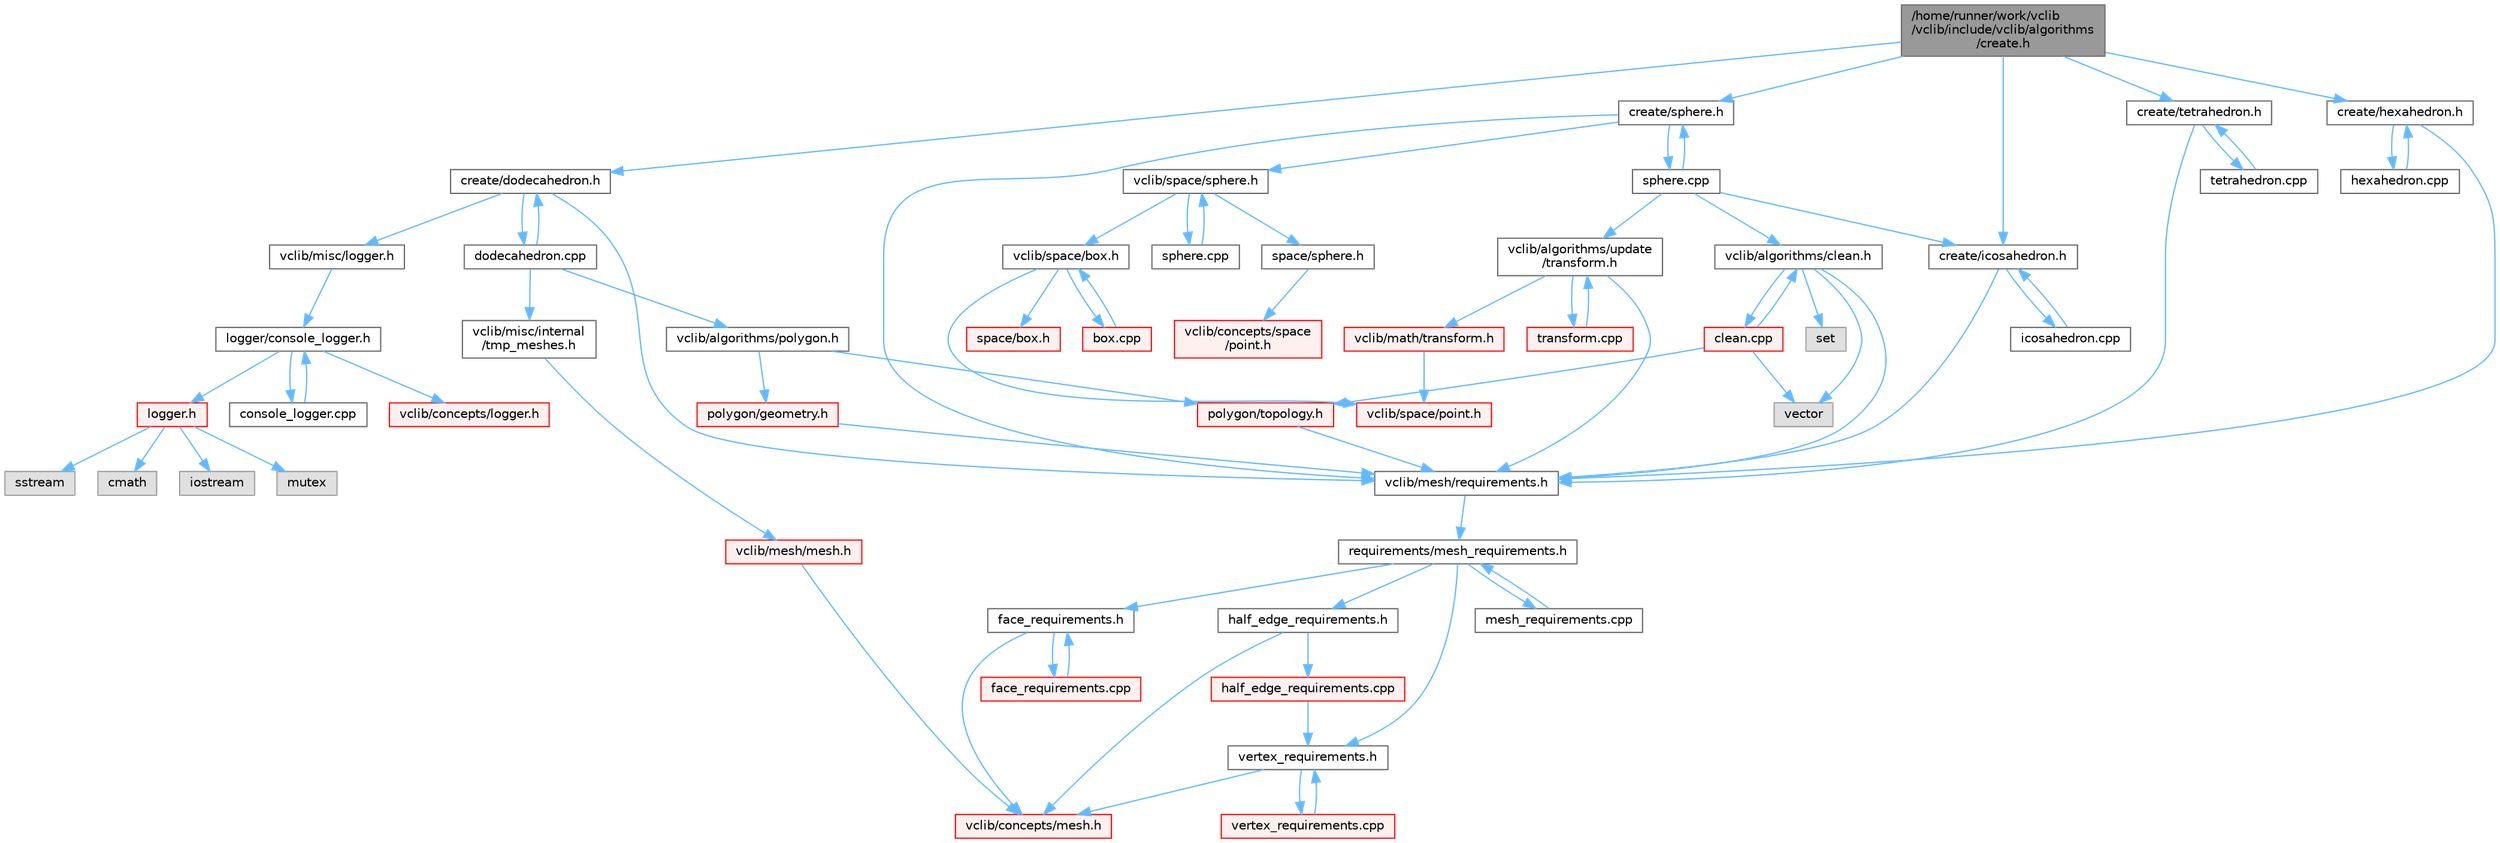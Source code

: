 digraph "/home/runner/work/vclib/vclib/include/vclib/algorithms/create.h"
{
 // LATEX_PDF_SIZE
  bgcolor="transparent";
  edge [fontname=Helvetica,fontsize=10,labelfontname=Helvetica,labelfontsize=10];
  node [fontname=Helvetica,fontsize=10,shape=box,height=0.2,width=0.4];
  Node1 [label="/home/runner/work/vclib\l/vclib/include/vclib/algorithms\l/create.h",height=0.2,width=0.4,color="gray40", fillcolor="grey60", style="filled", fontcolor="black",tooltip=" "];
  Node1 -> Node2 [color="steelblue1",style="solid"];
  Node2 [label="create/dodecahedron.h",height=0.2,width=0.4,color="grey40", fillcolor="white", style="filled",URL="$dodecahedron_8h.html",tooltip=" "];
  Node2 -> Node3 [color="steelblue1",style="solid"];
  Node3 [label="vclib/mesh/requirements.h",height=0.2,width=0.4,color="grey40", fillcolor="white", style="filled",URL="$requirements_8h.html",tooltip=" "];
  Node3 -> Node4 [color="steelblue1",style="solid"];
  Node4 [label="requirements/mesh_requirements.h",height=0.2,width=0.4,color="grey40", fillcolor="white", style="filled",URL="$mesh__requirements_8h.html",tooltip=" "];
  Node4 -> Node5 [color="steelblue1",style="solid"];
  Node5 [label="half_edge_requirements.h",height=0.2,width=0.4,color="grey40", fillcolor="white", style="filled",URL="$half__edge__requirements_8h.html",tooltip=" "];
  Node5 -> Node6 [color="steelblue1",style="solid"];
  Node6 [label="vclib/concepts/mesh.h",height=0.2,width=0.4,color="red", fillcolor="#FFF0F0", style="filled",URL="$concepts_2mesh_8h.html",tooltip=" "];
  Node5 -> Node72 [color="steelblue1",style="solid"];
  Node72 [label="half_edge_requirements.cpp",height=0.2,width=0.4,color="red", fillcolor="#FFF0F0", style="filled",URL="$half__edge__requirements_8cpp.html",tooltip=" "];
  Node72 -> Node73 [color="steelblue1",style="solid"];
  Node73 [label="vertex_requirements.h",height=0.2,width=0.4,color="grey40", fillcolor="white", style="filled",URL="$vertex__requirements_8h.html",tooltip=" "];
  Node73 -> Node6 [color="steelblue1",style="solid"];
  Node73 -> Node74 [color="steelblue1",style="solid"];
  Node74 [label="vertex_requirements.cpp",height=0.2,width=0.4,color="red", fillcolor="#FFF0F0", style="filled",URL="$vertex__requirements_8cpp.html",tooltip=" "];
  Node74 -> Node73 [color="steelblue1",style="solid"];
  Node4 -> Node154 [color="steelblue1",style="solid"];
  Node154 [label="face_requirements.h",height=0.2,width=0.4,color="grey40", fillcolor="white", style="filled",URL="$face__requirements_8h.html",tooltip=" "];
  Node154 -> Node6 [color="steelblue1",style="solid"];
  Node154 -> Node155 [color="steelblue1",style="solid"];
  Node155 [label="face_requirements.cpp",height=0.2,width=0.4,color="red", fillcolor="#FFF0F0", style="filled",URL="$face__requirements_8cpp.html",tooltip=" "];
  Node155 -> Node154 [color="steelblue1",style="solid"];
  Node4 -> Node73 [color="steelblue1",style="solid"];
  Node4 -> Node179 [color="steelblue1",style="solid"];
  Node179 [label="mesh_requirements.cpp",height=0.2,width=0.4,color="grey40", fillcolor="white", style="filled",URL="$mesh__requirements_8cpp.html",tooltip=" "];
  Node179 -> Node4 [color="steelblue1",style="solid"];
  Node2 -> Node180 [color="steelblue1",style="solid"];
  Node180 [label="vclib/misc/logger.h",height=0.2,width=0.4,color="grey40", fillcolor="white", style="filled",URL="$misc_2logger_8h.html",tooltip=" "];
  Node180 -> Node181 [color="steelblue1",style="solid"];
  Node181 [label="logger/console_logger.h",height=0.2,width=0.4,color="grey40", fillcolor="white", style="filled",URL="$console__logger_8h.html",tooltip=" "];
  Node181 -> Node182 [color="steelblue1",style="solid"];
  Node182 [label="logger.h",height=0.2,width=0.4,color="red", fillcolor="#FFF0F0", style="filled",URL="$misc_2logger_2logger_8h.html",tooltip=" "];
  Node182 -> Node37 [color="steelblue1",style="solid"];
  Node37 [label="cmath",height=0.2,width=0.4,color="grey60", fillcolor="#E0E0E0", style="filled",tooltip=" "];
  Node182 -> Node183 [color="steelblue1",style="solid"];
  Node183 [label="iostream",height=0.2,width=0.4,color="grey60", fillcolor="#E0E0E0", style="filled",tooltip=" "];
  Node182 -> Node184 [color="steelblue1",style="solid"];
  Node184 [label="mutex",height=0.2,width=0.4,color="grey60", fillcolor="#E0E0E0", style="filled",tooltip=" "];
  Node182 -> Node185 [color="steelblue1",style="solid"];
  Node185 [label="sstream",height=0.2,width=0.4,color="grey60", fillcolor="#E0E0E0", style="filled",tooltip=" "];
  Node181 -> Node193 [color="steelblue1",style="solid"];
  Node193 [label="vclib/concepts/logger.h",height=0.2,width=0.4,color="red", fillcolor="#FFF0F0", style="filled",URL="$concepts_2logger_8h.html",tooltip=" "];
  Node181 -> Node194 [color="steelblue1",style="solid"];
  Node194 [label="console_logger.cpp",height=0.2,width=0.4,color="grey40", fillcolor="white", style="filled",URL="$console__logger_8cpp.html",tooltip=" "];
  Node194 -> Node181 [color="steelblue1",style="solid"];
  Node2 -> Node195 [color="steelblue1",style="solid"];
  Node195 [label="dodecahedron.cpp",height=0.2,width=0.4,color="grey40", fillcolor="white", style="filled",URL="$dodecahedron_8cpp.html",tooltip=" "];
  Node195 -> Node2 [color="steelblue1",style="solid"];
  Node195 -> Node196 [color="steelblue1",style="solid"];
  Node196 [label="vclib/algorithms/polygon.h",height=0.2,width=0.4,color="grey40", fillcolor="white", style="filled",URL="$algorithms_2polygon_8h.html",tooltip=" "];
  Node196 -> Node197 [color="steelblue1",style="solid"];
  Node197 [label="polygon/geometry.h",height=0.2,width=0.4,color="red", fillcolor="#FFF0F0", style="filled",URL="$geometry_8h.html",tooltip=" "];
  Node197 -> Node3 [color="steelblue1",style="solid"];
  Node196 -> Node232 [color="steelblue1",style="solid"];
  Node232 [label="polygon/topology.h",height=0.2,width=0.4,color="red", fillcolor="#FFF0F0", style="filled",URL="$polygon_2topology_8h.html",tooltip=" "];
  Node232 -> Node3 [color="steelblue1",style="solid"];
  Node195 -> Node243 [color="steelblue1",style="solid"];
  Node243 [label="vclib/misc/internal\l/tmp_meshes.h",height=0.2,width=0.4,color="grey40", fillcolor="white", style="filled",URL="$tmp__meshes_8h.html",tooltip=" "];
  Node243 -> Node244 [color="steelblue1",style="solid"];
  Node244 [label="vclib/mesh/mesh.h",height=0.2,width=0.4,color="red", fillcolor="#FFF0F0", style="filled",URL="$mesh_2mesh_8h.html",tooltip=" "];
  Node244 -> Node6 [color="steelblue1",style="solid"];
  Node1 -> Node268 [color="steelblue1",style="solid"];
  Node268 [label="create/hexahedron.h",height=0.2,width=0.4,color="grey40", fillcolor="white", style="filled",URL="$hexahedron_8h.html",tooltip=" "];
  Node268 -> Node3 [color="steelblue1",style="solid"];
  Node268 -> Node269 [color="steelblue1",style="solid"];
  Node269 [label="hexahedron.cpp",height=0.2,width=0.4,color="grey40", fillcolor="white", style="filled",URL="$hexahedron_8cpp.html",tooltip=" "];
  Node269 -> Node268 [color="steelblue1",style="solid"];
  Node1 -> Node270 [color="steelblue1",style="solid"];
  Node270 [label="create/icosahedron.h",height=0.2,width=0.4,color="grey40", fillcolor="white", style="filled",URL="$icosahedron_8h.html",tooltip=" "];
  Node270 -> Node3 [color="steelblue1",style="solid"];
  Node270 -> Node271 [color="steelblue1",style="solid"];
  Node271 [label="icosahedron.cpp",height=0.2,width=0.4,color="grey40", fillcolor="white", style="filled",URL="$icosahedron_8cpp.html",tooltip=" "];
  Node271 -> Node270 [color="steelblue1",style="solid"];
  Node1 -> Node272 [color="steelblue1",style="solid"];
  Node272 [label="create/sphere.h",height=0.2,width=0.4,color="grey40", fillcolor="white", style="filled",URL="$algorithms_2create_2sphere_8h.html",tooltip=" "];
  Node272 -> Node3 [color="steelblue1",style="solid"];
  Node272 -> Node273 [color="steelblue1",style="solid"];
  Node273 [label="vclib/space/sphere.h",height=0.2,width=0.4,color="grey40", fillcolor="white", style="filled",URL="$space_2sphere_8h.html",tooltip=" "];
  Node273 -> Node222 [color="steelblue1",style="solid"];
  Node222 [label="space/sphere.h",height=0.2,width=0.4,color="grey40", fillcolor="white", style="filled",URL="$concepts_2space_2sphere_8h.html",tooltip=" "];
  Node222 -> Node33 [color="steelblue1",style="solid"];
  Node33 [label="vclib/concepts/space\l/point.h",height=0.2,width=0.4,color="red", fillcolor="#FFF0F0", style="filled",URL="$concepts_2space_2point_8h.html",tooltip=" "];
  Node273 -> Node254 [color="steelblue1",style="solid"];
  Node254 [label="vclib/space/box.h",height=0.2,width=0.4,color="grey40", fillcolor="white", style="filled",URL="$space_2box_8h.html",tooltip=" "];
  Node254 -> Node218 [color="steelblue1",style="solid"];
  Node218 [label="space/box.h",height=0.2,width=0.4,color="red", fillcolor="#FFF0F0", style="filled",URL="$concepts_2space_2box_8h.html",tooltip=" "];
  Node254 -> Node44 [color="steelblue1",style="solid"];
  Node44 [label="vclib/space/point.h",height=0.2,width=0.4,color="red", fillcolor="#FFF0F0", style="filled",URL="$space_2point_8h.html",tooltip=" "];
  Node254 -> Node255 [color="steelblue1",style="solid"];
  Node255 [label="box.cpp",height=0.2,width=0.4,color="red", fillcolor="#FFF0F0", style="filled",URL="$box_8cpp.html",tooltip=" "];
  Node255 -> Node254 [color="steelblue1",style="solid"];
  Node273 -> Node274 [color="steelblue1",style="solid"];
  Node274 [label="sphere.cpp",height=0.2,width=0.4,color="grey40", fillcolor="white", style="filled",URL="$space_2sphere_8cpp.html",tooltip=" "];
  Node274 -> Node273 [color="steelblue1",style="solid"];
  Node272 -> Node275 [color="steelblue1",style="solid"];
  Node275 [label="sphere.cpp",height=0.2,width=0.4,color="grey40", fillcolor="white", style="filled",URL="$algorithms_2create_2sphere_8cpp.html",tooltip=" "];
  Node275 -> Node272 [color="steelblue1",style="solid"];
  Node275 -> Node270 [color="steelblue1",style="solid"];
  Node275 -> Node276 [color="steelblue1",style="solid"];
  Node276 [label="vclib/algorithms/clean.h",height=0.2,width=0.4,color="grey40", fillcolor="white", style="filled",URL="$clean_8h.html",tooltip=" "];
  Node276 -> Node234 [color="steelblue1",style="solid"];
  Node234 [label="set",height=0.2,width=0.4,color="grey60", fillcolor="#E0E0E0", style="filled",tooltip=" "];
  Node276 -> Node9 [color="steelblue1",style="solid"];
  Node9 [label="vector",height=0.2,width=0.4,color="grey60", fillcolor="#E0E0E0", style="filled",tooltip=" "];
  Node276 -> Node3 [color="steelblue1",style="solid"];
  Node276 -> Node277 [color="steelblue1",style="solid"];
  Node277 [label="clean.cpp",height=0.2,width=0.4,color="red", fillcolor="#FFF0F0", style="filled",URL="$clean_8cpp.html",tooltip=" "];
  Node277 -> Node276 [color="steelblue1",style="solid"];
  Node277 -> Node9 [color="steelblue1",style="solid"];
  Node277 -> Node232 [color="steelblue1",style="solid"];
  Node275 -> Node285 [color="steelblue1",style="solid"];
  Node285 [label="vclib/algorithms/update\l/transform.h",height=0.2,width=0.4,color="grey40", fillcolor="white", style="filled",URL="$algorithms_2update_2transform_8h.html",tooltip=" "];
  Node285 -> Node286 [color="steelblue1",style="solid"];
  Node286 [label="vclib/math/transform.h",height=0.2,width=0.4,color="red", fillcolor="#FFF0F0", style="filled",URL="$math_2transform_8h.html",tooltip=" "];
  Node286 -> Node44 [color="steelblue1",style="solid"];
  Node285 -> Node3 [color="steelblue1",style="solid"];
  Node285 -> Node288 [color="steelblue1",style="solid"];
  Node288 [label="transform.cpp",height=0.2,width=0.4,color="red", fillcolor="#FFF0F0", style="filled",URL="$algorithms_2update_2transform_8cpp.html",tooltip=" "];
  Node288 -> Node285 [color="steelblue1",style="solid"];
  Node1 -> Node291 [color="steelblue1",style="solid"];
  Node291 [label="create/tetrahedron.h",height=0.2,width=0.4,color="grey40", fillcolor="white", style="filled",URL="$tetrahedron_8h.html",tooltip=" "];
  Node291 -> Node3 [color="steelblue1",style="solid"];
  Node291 -> Node292 [color="steelblue1",style="solid"];
  Node292 [label="tetrahedron.cpp",height=0.2,width=0.4,color="grey40", fillcolor="white", style="filled",URL="$tetrahedron_8cpp.html",tooltip=" "];
  Node292 -> Node291 [color="steelblue1",style="solid"];
}
